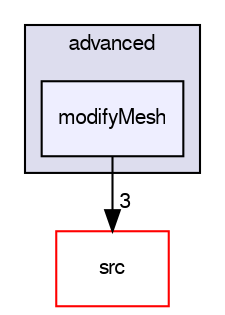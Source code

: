digraph "applications/utilities/mesh/advanced/modifyMesh" {
  bgcolor=transparent;
  compound=true
  node [ fontsize="10", fontname="FreeSans"];
  edge [ labelfontsize="10", labelfontname="FreeSans"];
  subgraph clusterdir_33cf184158805ce1a4614f861f9c9f7a {
    graph [ bgcolor="#ddddee", pencolor="black", label="advanced" fontname="FreeSans", fontsize="10", URL="dir_33cf184158805ce1a4614f861f9c9f7a.html"]
  dir_f44661775aa28e48d9e4ad94340e62f9 [shape=box, label="modifyMesh", style="filled", fillcolor="#eeeeff", pencolor="black", URL="dir_f44661775aa28e48d9e4ad94340e62f9.html"];
  }
  dir_68267d1309a1af8e8297ef4c3efbcdba [shape=box label="src" color="red" URL="dir_68267d1309a1af8e8297ef4c3efbcdba.html"];
  dir_f44661775aa28e48d9e4ad94340e62f9->dir_68267d1309a1af8e8297ef4c3efbcdba [headlabel="3", labeldistance=1.5 headhref="dir_000295_000577.html"];
}
